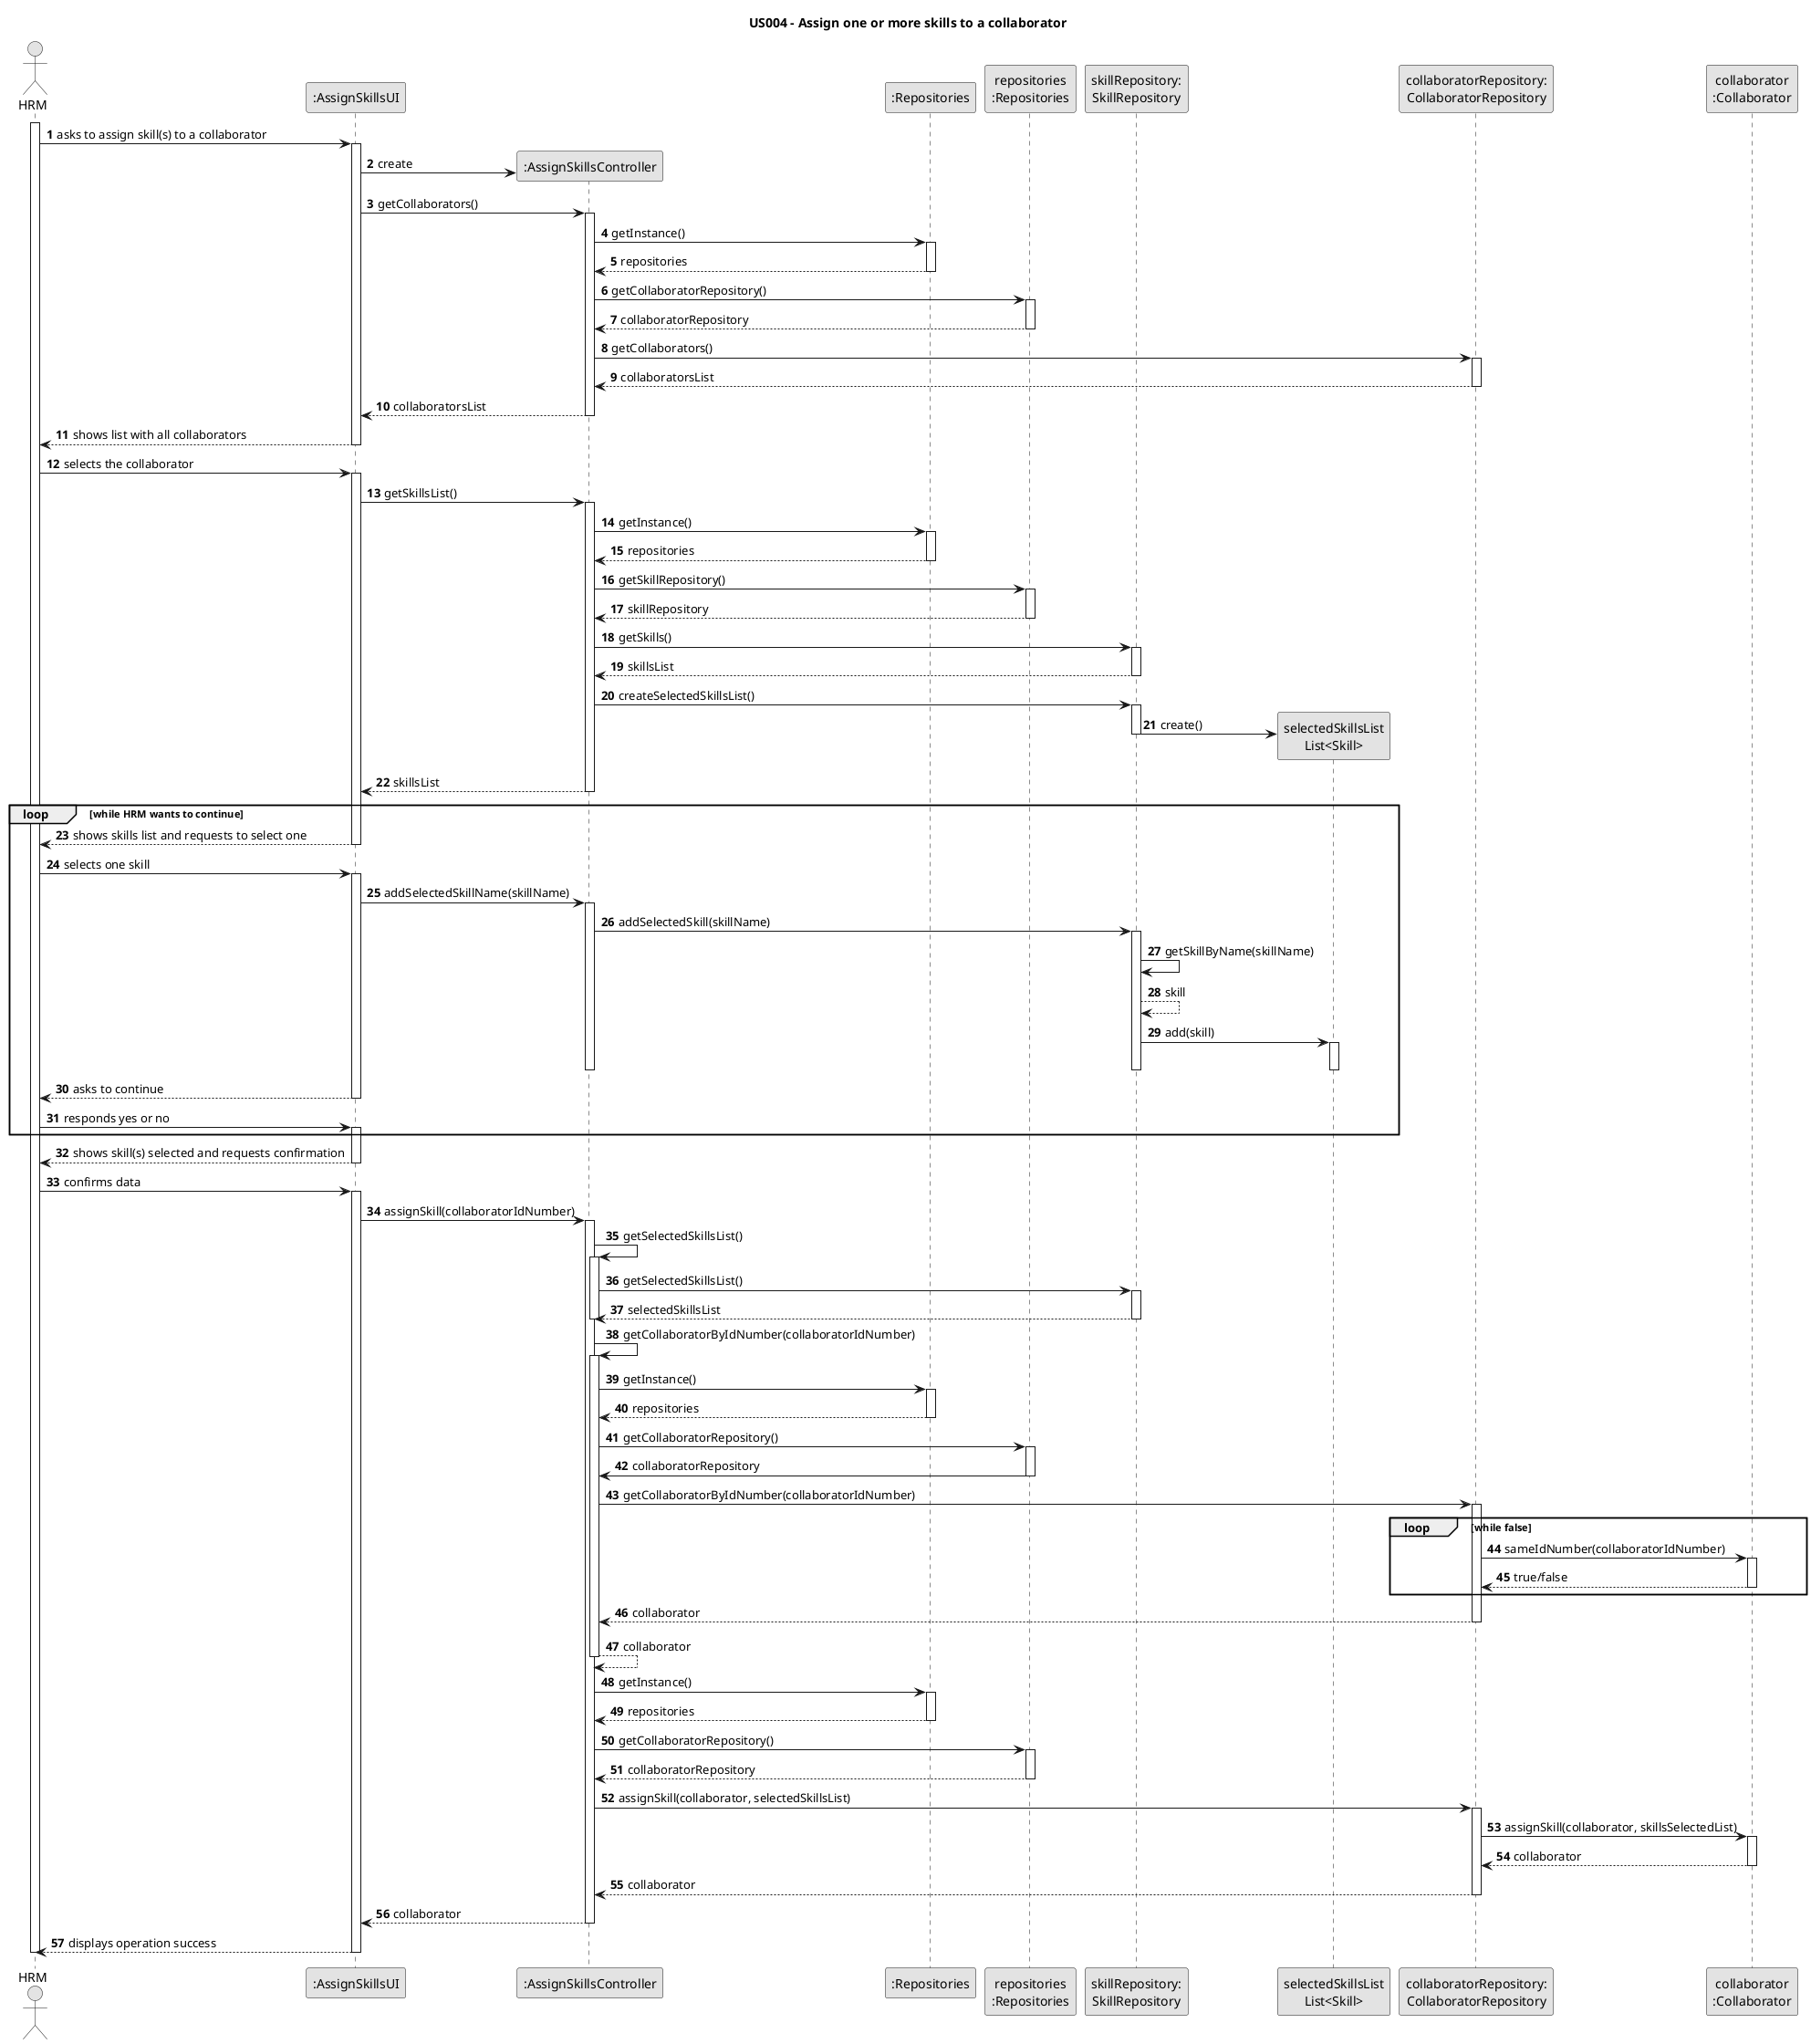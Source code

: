 @startuml
skinparam monochrome true
skinparam packageStyle rectangle
skinparam shadowing false

title US004 - Assign one or more skills to a collaborator

autonumber

actor "HRM" as Employee
participant ":AssignSkillsUI" as UI
participant ":AssignSkillsController" as CTRL
participant ":Repositories" as RepositorySingleton
participant "repositories\n:Repositories" as PLAT
participant "skillRepository:\nSkillRepository" as SkillRepository
participant "selectedSkillsList\nList<Skill>" as selectedSkillsList
participant "collaboratorRepository:\nCollaboratorRepository" as CollaboratorRepository
participant "collaborator\n:Collaborator" as Collaborator

activate Employee

    Employee -> UI : asks to assign skill(s) to a collaborator
    activate UI

    UI -> CTRL** : create

                UI -> CTRL : getCollaborators()
                activate CTRL

                    CTRL -> RepositorySingleton : getInstance()
                    activate RepositorySingleton

                        RepositorySingleton --> CTRL: repositories
                    deactivate RepositorySingleton

                    CTRL -> PLAT : getCollaboratorRepository()
                    activate PLAT

                        PLAT --> CTRL: collaboratorRepository
                    deactivate PLAT

                    CTRL -> CollaboratorRepository : getCollaborators()
                    activate CollaboratorRepository

                        CollaboratorRepository --> CTRL : collaboratorsList
                    deactivate CollaboratorRepository

                    CTRL --> UI : collaboratorsList
                deactivate CTRL

    UI --> Employee : shows list with all collaborators
    deactivate UI

    Employee -> UI : selects the collaborator
    activate UI

        UI -> CTRL : getSkillsList()
        activate CTRL

            CTRL -> RepositorySingleton : getInstance()
            activate RepositorySingleton

            RepositorySingleton --> CTRL: repositories
            deactivate RepositorySingleton

            CTRL -> PLAT : getSkillRepository()
            activate PLAT

            PLAT --> CTRL: skillRepository
            deactivate PLAT

            CTRL -> SkillRepository : getSkills()
            activate SkillRepository

            SkillRepository --> CTRL : skillsList
            deactivate SkillRepository

            CTRL -> SkillRepository : createSelectedSkillsList()
            activate SkillRepository

                SkillRepository -> selectedSkillsList** : create()
            deactivate SkillRepository

            CTRL --> UI : skillsList
        deactivate CTRL

    loop while HRM wants to continue
    UI --> Employee : shows skills list and requests to select one
    deactivate UI

    Employee -> UI : selects one skill
    activate UI

    UI -> CTRL : addSelectedSkillName(skillName)
    activate CTRL

        CTRL -> SkillRepository: addSelectedSkill(skillName)
        activate SkillRepository

            SkillRepository -> SkillRepository: getSkillByName(skillName)

            SkillRepository --> SkillRepository: skill
            SkillRepository -> selectedSkillsList : add(skill)
            activate selectedSkillsList

            deactivate selectedSkillsList

            deactivate SkillRepository

        deactivate CTRL

    UI --> Employee : asks to continue

    deactivate UI

    Employee -> UI : responds yes or no
    activate UI
    end

    UI --> Employee : shows skill(s) selected and requests confirmation

    deactivate UI

    Employee -> UI : confirms data
    activate UI

    UI -> CTRL : assignSkill(collaboratorIdNumber)
    activate CTRL

    CTRL -> CTRL : getSelectedSkillsList()
    activate CTRL

    CTRL -> SkillRepository : getSelectedSkillsList()
    activate SkillRepository

    SkillRepository --> CTRL : selectedSkillsList
    deactivate SkillRepository
    deactivate CTRL

        CTRL -> CTRL : getCollaboratorByIdNumber(collaboratorIdNumber)
                    activate CTRL

                        CTRL -> RepositorySingleton : getInstance()
                        activate RepositorySingleton

                            RepositorySingleton --> CTRL: repositories
                        deactivate RepositorySingleton

                        CTRL -> PLAT : getCollaboratorRepository()
                        activate PLAT

                            PLAT -> CTRL : collaboratorRepository
                        deactivate PLAT

                        CTRL -> CollaboratorRepository : getCollaboratorByIdNumber(collaboratorIdNumber)
                        activate CollaboratorRepository

                        loop while false

                            CollaboratorRepository -> Collaborator : sameIdNumber(collaboratorIdNumber)
                            activate Collaborator

                                Collaborator --> CollaboratorRepository : true/false
                                deactivate Collaborator

                        end loop

                            CollaboratorRepository --> CTRL : collaborator
                        deactivate CollaboratorRepository
                            CTRL --> CTRL : collaborator
                    deactivate CTRL

                CTRL -> RepositorySingleton : getInstance()
                activate RepositorySingleton

                RepositorySingleton --> CTRL: repositories
                deactivate RepositorySingleton

                CTRL -> PLAT : getCollaboratorRepository()
                activate PLAT

                PLAT --> CTRL: collaboratorRepository
                deactivate PLAT

                CTRL -> CollaboratorRepository : assignSkill(collaborator, selectedSkillsList)
                activate CollaboratorRepository

                CollaboratorRepository -> Collaborator: assignSkill(collaborator, skillsSelectedList)
                activate Collaborator

                Collaborator --> CollaboratorRepository : collaborator
                deactivate Collaborator

                CollaboratorRepository --> CTRL : collaborator
                deactivate CollaboratorRepository


                CTRL --> UI : collaborator

    deactivate CTRL

    UI --> Employee : displays operation success
    deactivate UI

deactivate Employee
@enduml